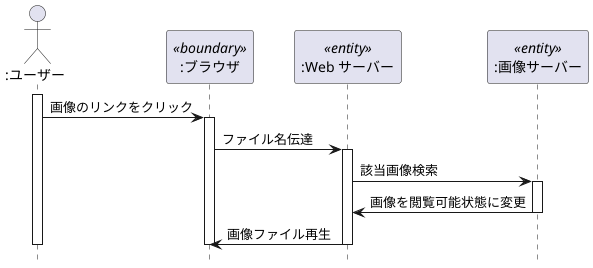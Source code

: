 @startuml
hide footbox
Actor ":ユーザー" as a1
participant ":ブラウザ" as a2 <<boundary>>
participant ":Web サーバー" as a3 <<entity>>
participant ":画像サーバー" as a4 <<entity>>
activate a1
a1->a2:画像のリンクをクリック
activate a2
a2->a3:ファイル名伝達
activate a3
a3->a4:該当画像検索
activate a4
a4->a3:画像を閲覧可能状態に変更
deactivate a4
a3->a2:画像ファイル再生
deactivate a3
deactivate a2
deactivate a1
@enduml